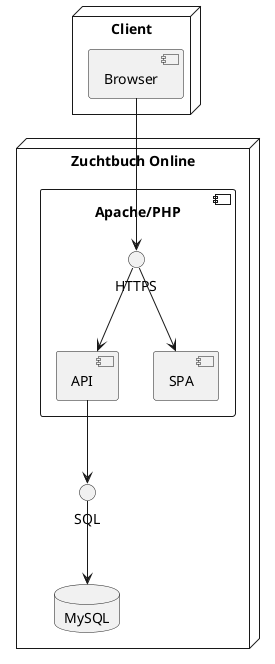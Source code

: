 @startuml
'https://plantuml.com/component-diagram

node "Client" {
    [Browser]
}

node "Zuchtbuch Online" {


    component Apache/PHP {
        () HTTPS
        [API]
        [SPA]
    }

    () SQL

    database MySQL

}

Browser -d-> HTTPS
SPA <-u- HTTPS
API <-u- HTTPS
API -d-> SQL
MySQL <-u- SQL


@enduml